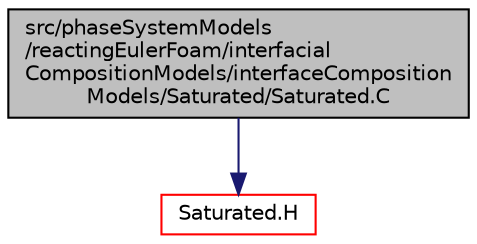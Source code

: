 digraph "src/phaseSystemModels/reactingEulerFoam/interfacialCompositionModels/interfaceCompositionModels/Saturated/Saturated.C"
{
  bgcolor="transparent";
  edge [fontname="Helvetica",fontsize="10",labelfontname="Helvetica",labelfontsize="10"];
  node [fontname="Helvetica",fontsize="10",shape=record];
  Node1 [label="src/phaseSystemModels\l/reactingEulerFoam/interfacial\lCompositionModels/interfaceComposition\lModels/Saturated/Saturated.C",height=0.2,width=0.4,color="black", fillcolor="grey75", style="filled" fontcolor="black"];
  Node1 -> Node2 [color="midnightblue",fontsize="10",style="solid",fontname="Helvetica"];
  Node2 [label="Saturated.H",height=0.2,width=0.4,color="red",URL="$Saturated_8H.html"];
}
